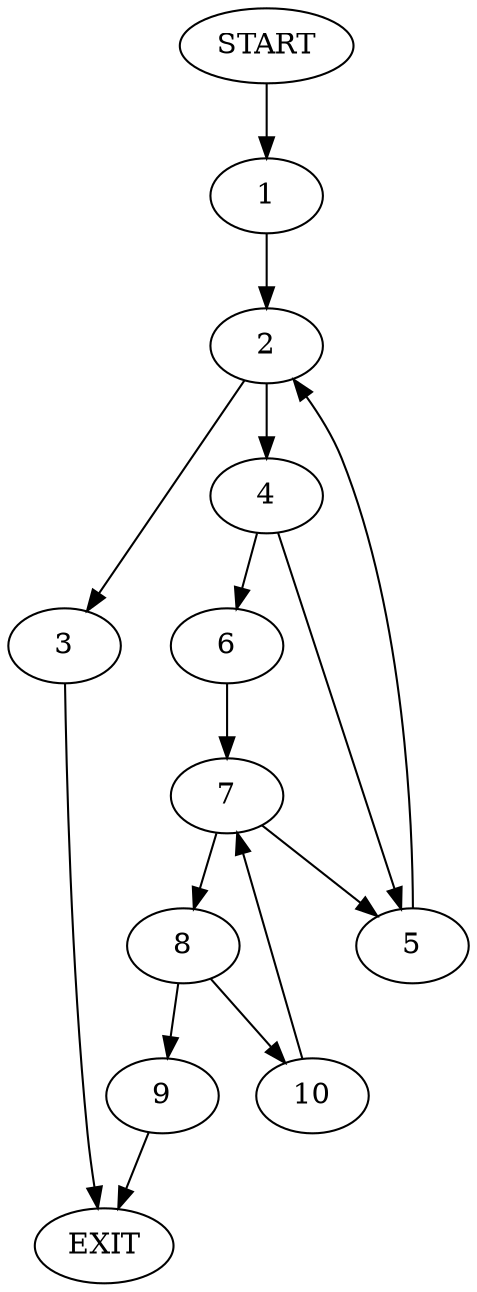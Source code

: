 digraph {
0 [label="START"]
11 [label="EXIT"]
0 -> 1
1 -> 2
2 -> 3
2 -> 4
4 -> 5
4 -> 6
3 -> 11
5 -> 2
6 -> 7
7 -> 5
7 -> 8
8 -> 9
8 -> 10
10 -> 7
9 -> 11
}
